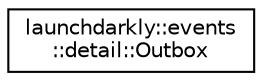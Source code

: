 digraph "Graphical Class Hierarchy"
{
 // LATEX_PDF_SIZE
  edge [fontname="Helvetica",fontsize="10",labelfontname="Helvetica",labelfontsize="10"];
  node [fontname="Helvetica",fontsize="10",shape=record];
  rankdir="LR";
  Node0 [label="launchdarkly::events\l::detail::Outbox",height=0.2,width=0.4,color="black", fillcolor="white", style="filled",URL="$classlaunchdarkly_1_1events_1_1detail_1_1Outbox.html",tooltip=" "];
}
